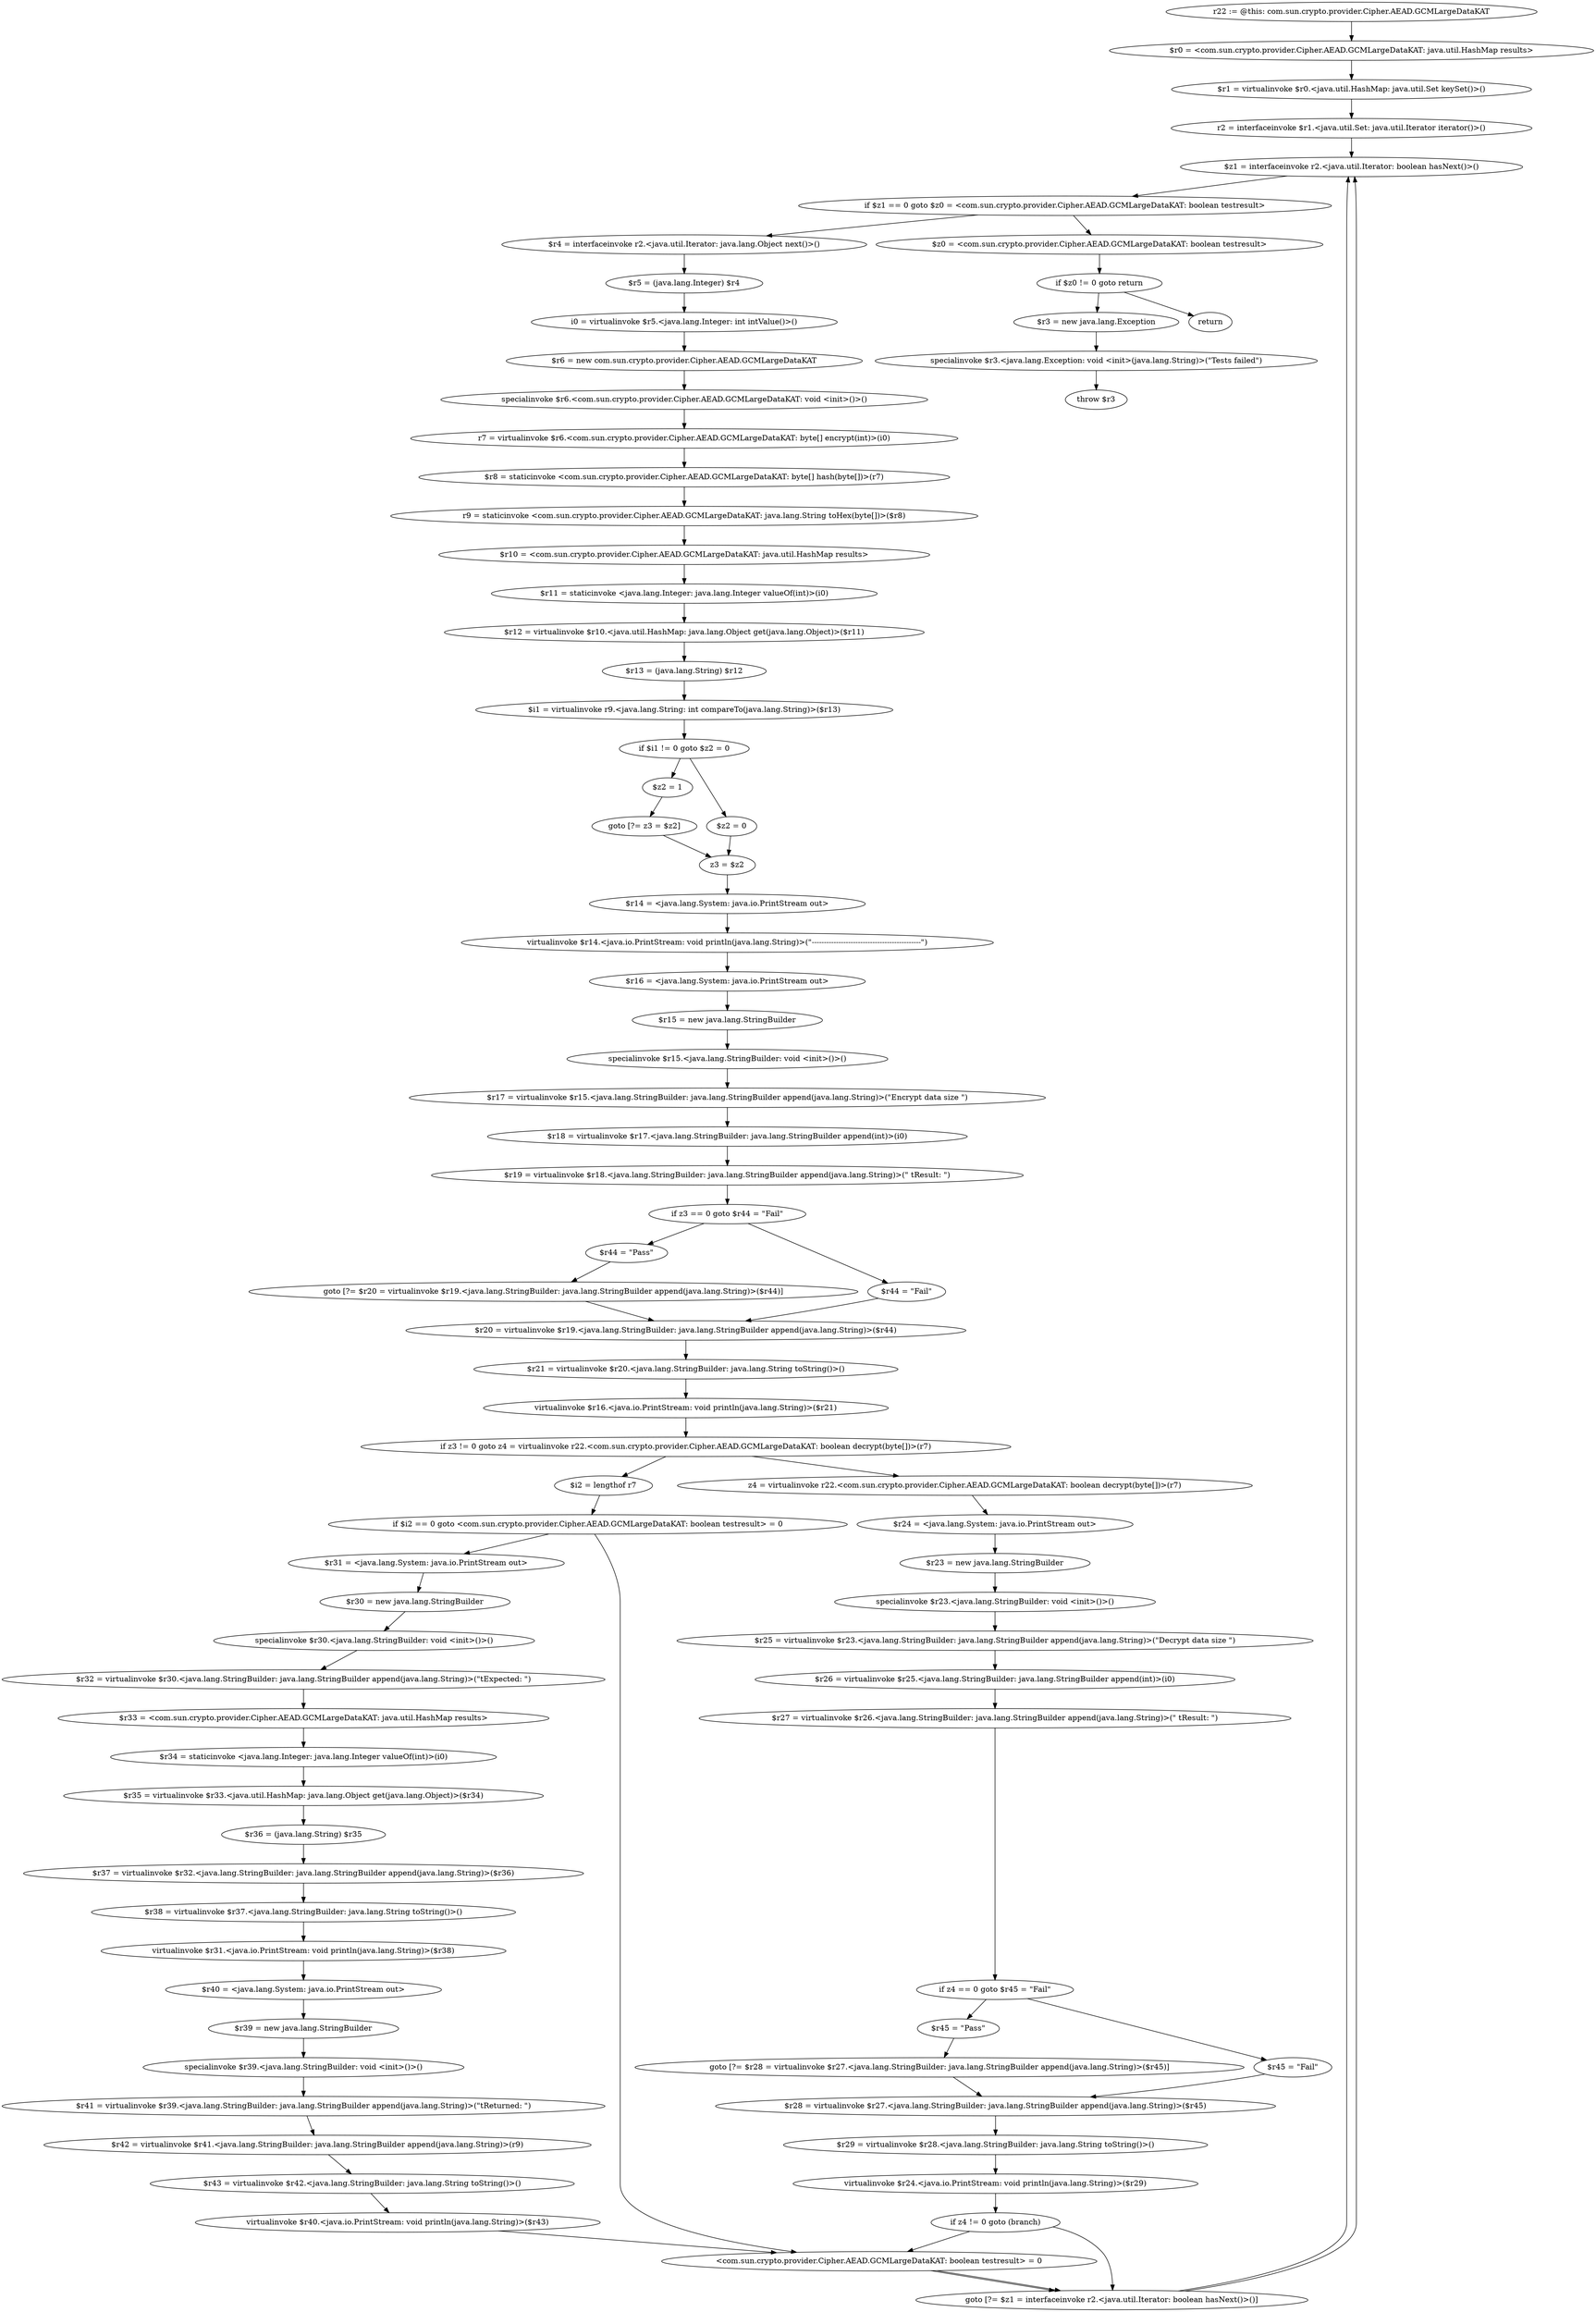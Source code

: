 digraph "unitGraph" {
    "r22 := @this: com.sun.crypto.provider.Cipher.AEAD.GCMLargeDataKAT"
    "$r0 = <com.sun.crypto.provider.Cipher.AEAD.GCMLargeDataKAT: java.util.HashMap results>"
    "$r1 = virtualinvoke $r0.<java.util.HashMap: java.util.Set keySet()>()"
    "r2 = interfaceinvoke $r1.<java.util.Set: java.util.Iterator iterator()>()"
    "$z1 = interfaceinvoke r2.<java.util.Iterator: boolean hasNext()>()"
    "if $z1 == 0 goto $z0 = <com.sun.crypto.provider.Cipher.AEAD.GCMLargeDataKAT: boolean testresult>"
    "$r4 = interfaceinvoke r2.<java.util.Iterator: java.lang.Object next()>()"
    "$r5 = (java.lang.Integer) $r4"
    "i0 = virtualinvoke $r5.<java.lang.Integer: int intValue()>()"
    "$r6 = new com.sun.crypto.provider.Cipher.AEAD.GCMLargeDataKAT"
    "specialinvoke $r6.<com.sun.crypto.provider.Cipher.AEAD.GCMLargeDataKAT: void <init>()>()"
    "r7 = virtualinvoke $r6.<com.sun.crypto.provider.Cipher.AEAD.GCMLargeDataKAT: byte[] encrypt(int)>(i0)"
    "$r8 = staticinvoke <com.sun.crypto.provider.Cipher.AEAD.GCMLargeDataKAT: byte[] hash(byte[])>(r7)"
    "r9 = staticinvoke <com.sun.crypto.provider.Cipher.AEAD.GCMLargeDataKAT: java.lang.String toHex(byte[])>($r8)"
    "$r10 = <com.sun.crypto.provider.Cipher.AEAD.GCMLargeDataKAT: java.util.HashMap results>"
    "$r11 = staticinvoke <java.lang.Integer: java.lang.Integer valueOf(int)>(i0)"
    "$r12 = virtualinvoke $r10.<java.util.HashMap: java.lang.Object get(java.lang.Object)>($r11)"
    "$r13 = (java.lang.String) $r12"
    "$i1 = virtualinvoke r9.<java.lang.String: int compareTo(java.lang.String)>($r13)"
    "if $i1 != 0 goto $z2 = 0"
    "$z2 = 1"
    "goto [?= z3 = $z2]"
    "$z2 = 0"
    "z3 = $z2"
    "$r14 = <java.lang.System: java.io.PrintStream out>"
    "virtualinvoke $r14.<java.io.PrintStream: void println(java.lang.String)>(\"---------------------------------------------\")"
    "$r16 = <java.lang.System: java.io.PrintStream out>"
    "$r15 = new java.lang.StringBuilder"
    "specialinvoke $r15.<java.lang.StringBuilder: void <init>()>()"
    "$r17 = virtualinvoke $r15.<java.lang.StringBuilder: java.lang.StringBuilder append(java.lang.String)>(\"Encrypt data size \")"
    "$r18 = virtualinvoke $r17.<java.lang.StringBuilder: java.lang.StringBuilder append(int)>(i0)"
    "$r19 = virtualinvoke $r18.<java.lang.StringBuilder: java.lang.StringBuilder append(java.lang.String)>(\" \tResult: \")"
    "if z3 == 0 goto $r44 = \"Fail\""
    "$r44 = \"Pass\""
    "goto [?= $r20 = virtualinvoke $r19.<java.lang.StringBuilder: java.lang.StringBuilder append(java.lang.String)>($r44)]"
    "$r44 = \"Fail\""
    "$r20 = virtualinvoke $r19.<java.lang.StringBuilder: java.lang.StringBuilder append(java.lang.String)>($r44)"
    "$r21 = virtualinvoke $r20.<java.lang.StringBuilder: java.lang.String toString()>()"
    "virtualinvoke $r16.<java.io.PrintStream: void println(java.lang.String)>($r21)"
    "if z3 != 0 goto z4 = virtualinvoke r22.<com.sun.crypto.provider.Cipher.AEAD.GCMLargeDataKAT: boolean decrypt(byte[])>(r7)"
    "$i2 = lengthof r7"
    "if $i2 == 0 goto <com.sun.crypto.provider.Cipher.AEAD.GCMLargeDataKAT: boolean testresult> = 0"
    "$r31 = <java.lang.System: java.io.PrintStream out>"
    "$r30 = new java.lang.StringBuilder"
    "specialinvoke $r30.<java.lang.StringBuilder: void <init>()>()"
    "$r32 = virtualinvoke $r30.<java.lang.StringBuilder: java.lang.StringBuilder append(java.lang.String)>(\"\tExpected: \")"
    "$r33 = <com.sun.crypto.provider.Cipher.AEAD.GCMLargeDataKAT: java.util.HashMap results>"
    "$r34 = staticinvoke <java.lang.Integer: java.lang.Integer valueOf(int)>(i0)"
    "$r35 = virtualinvoke $r33.<java.util.HashMap: java.lang.Object get(java.lang.Object)>($r34)"
    "$r36 = (java.lang.String) $r35"
    "$r37 = virtualinvoke $r32.<java.lang.StringBuilder: java.lang.StringBuilder append(java.lang.String)>($r36)"
    "$r38 = virtualinvoke $r37.<java.lang.StringBuilder: java.lang.String toString()>()"
    "virtualinvoke $r31.<java.io.PrintStream: void println(java.lang.String)>($r38)"
    "$r40 = <java.lang.System: java.io.PrintStream out>"
    "$r39 = new java.lang.StringBuilder"
    "specialinvoke $r39.<java.lang.StringBuilder: void <init>()>()"
    "$r41 = virtualinvoke $r39.<java.lang.StringBuilder: java.lang.StringBuilder append(java.lang.String)>(\"\tReturned: \")"
    "$r42 = virtualinvoke $r41.<java.lang.StringBuilder: java.lang.StringBuilder append(java.lang.String)>(r9)"
    "$r43 = virtualinvoke $r42.<java.lang.StringBuilder: java.lang.String toString()>()"
    "virtualinvoke $r40.<java.io.PrintStream: void println(java.lang.String)>($r43)"
    "<com.sun.crypto.provider.Cipher.AEAD.GCMLargeDataKAT: boolean testresult> = 0"
    "goto [?= $z1 = interfaceinvoke r2.<java.util.Iterator: boolean hasNext()>()]"
    "z4 = virtualinvoke r22.<com.sun.crypto.provider.Cipher.AEAD.GCMLargeDataKAT: boolean decrypt(byte[])>(r7)"
    "$r24 = <java.lang.System: java.io.PrintStream out>"
    "$r23 = new java.lang.StringBuilder"
    "specialinvoke $r23.<java.lang.StringBuilder: void <init>()>()"
    "$r25 = virtualinvoke $r23.<java.lang.StringBuilder: java.lang.StringBuilder append(java.lang.String)>(\"Decrypt data size \")"
    "$r26 = virtualinvoke $r25.<java.lang.StringBuilder: java.lang.StringBuilder append(int)>(i0)"
    "$r27 = virtualinvoke $r26.<java.lang.StringBuilder: java.lang.StringBuilder append(java.lang.String)>(\" \tResult: \")"
    "if z4 == 0 goto $r45 = \"Fail\""
    "$r45 = \"Pass\""
    "goto [?= $r28 = virtualinvoke $r27.<java.lang.StringBuilder: java.lang.StringBuilder append(java.lang.String)>($r45)]"
    "$r45 = \"Fail\""
    "$r28 = virtualinvoke $r27.<java.lang.StringBuilder: java.lang.StringBuilder append(java.lang.String)>($r45)"
    "$r29 = virtualinvoke $r28.<java.lang.StringBuilder: java.lang.String toString()>()"
    "virtualinvoke $r24.<java.io.PrintStream: void println(java.lang.String)>($r29)"
    "if z4 != 0 goto (branch)"
    "$z0 = <com.sun.crypto.provider.Cipher.AEAD.GCMLargeDataKAT: boolean testresult>"
    "if $z0 != 0 goto return"
    "$r3 = new java.lang.Exception"
    "specialinvoke $r3.<java.lang.Exception: void <init>(java.lang.String)>(\"Tests failed\")"
    "throw $r3"
    "return"
    "r22 := @this: com.sun.crypto.provider.Cipher.AEAD.GCMLargeDataKAT"->"$r0 = <com.sun.crypto.provider.Cipher.AEAD.GCMLargeDataKAT: java.util.HashMap results>";
    "$r0 = <com.sun.crypto.provider.Cipher.AEAD.GCMLargeDataKAT: java.util.HashMap results>"->"$r1 = virtualinvoke $r0.<java.util.HashMap: java.util.Set keySet()>()";
    "$r1 = virtualinvoke $r0.<java.util.HashMap: java.util.Set keySet()>()"->"r2 = interfaceinvoke $r1.<java.util.Set: java.util.Iterator iterator()>()";
    "r2 = interfaceinvoke $r1.<java.util.Set: java.util.Iterator iterator()>()"->"$z1 = interfaceinvoke r2.<java.util.Iterator: boolean hasNext()>()";
    "$z1 = interfaceinvoke r2.<java.util.Iterator: boolean hasNext()>()"->"if $z1 == 0 goto $z0 = <com.sun.crypto.provider.Cipher.AEAD.GCMLargeDataKAT: boolean testresult>";
    "if $z1 == 0 goto $z0 = <com.sun.crypto.provider.Cipher.AEAD.GCMLargeDataKAT: boolean testresult>"->"$r4 = interfaceinvoke r2.<java.util.Iterator: java.lang.Object next()>()";
    "if $z1 == 0 goto $z0 = <com.sun.crypto.provider.Cipher.AEAD.GCMLargeDataKAT: boolean testresult>"->"$z0 = <com.sun.crypto.provider.Cipher.AEAD.GCMLargeDataKAT: boolean testresult>";
    "$r4 = interfaceinvoke r2.<java.util.Iterator: java.lang.Object next()>()"->"$r5 = (java.lang.Integer) $r4";
    "$r5 = (java.lang.Integer) $r4"->"i0 = virtualinvoke $r5.<java.lang.Integer: int intValue()>()";
    "i0 = virtualinvoke $r5.<java.lang.Integer: int intValue()>()"->"$r6 = new com.sun.crypto.provider.Cipher.AEAD.GCMLargeDataKAT";
    "$r6 = new com.sun.crypto.provider.Cipher.AEAD.GCMLargeDataKAT"->"specialinvoke $r6.<com.sun.crypto.provider.Cipher.AEAD.GCMLargeDataKAT: void <init>()>()";
    "specialinvoke $r6.<com.sun.crypto.provider.Cipher.AEAD.GCMLargeDataKAT: void <init>()>()"->"r7 = virtualinvoke $r6.<com.sun.crypto.provider.Cipher.AEAD.GCMLargeDataKAT: byte[] encrypt(int)>(i0)";
    "r7 = virtualinvoke $r6.<com.sun.crypto.provider.Cipher.AEAD.GCMLargeDataKAT: byte[] encrypt(int)>(i0)"->"$r8 = staticinvoke <com.sun.crypto.provider.Cipher.AEAD.GCMLargeDataKAT: byte[] hash(byte[])>(r7)";
    "$r8 = staticinvoke <com.sun.crypto.provider.Cipher.AEAD.GCMLargeDataKAT: byte[] hash(byte[])>(r7)"->"r9 = staticinvoke <com.sun.crypto.provider.Cipher.AEAD.GCMLargeDataKAT: java.lang.String toHex(byte[])>($r8)";
    "r9 = staticinvoke <com.sun.crypto.provider.Cipher.AEAD.GCMLargeDataKAT: java.lang.String toHex(byte[])>($r8)"->"$r10 = <com.sun.crypto.provider.Cipher.AEAD.GCMLargeDataKAT: java.util.HashMap results>";
    "$r10 = <com.sun.crypto.provider.Cipher.AEAD.GCMLargeDataKAT: java.util.HashMap results>"->"$r11 = staticinvoke <java.lang.Integer: java.lang.Integer valueOf(int)>(i0)";
    "$r11 = staticinvoke <java.lang.Integer: java.lang.Integer valueOf(int)>(i0)"->"$r12 = virtualinvoke $r10.<java.util.HashMap: java.lang.Object get(java.lang.Object)>($r11)";
    "$r12 = virtualinvoke $r10.<java.util.HashMap: java.lang.Object get(java.lang.Object)>($r11)"->"$r13 = (java.lang.String) $r12";
    "$r13 = (java.lang.String) $r12"->"$i1 = virtualinvoke r9.<java.lang.String: int compareTo(java.lang.String)>($r13)";
    "$i1 = virtualinvoke r9.<java.lang.String: int compareTo(java.lang.String)>($r13)"->"if $i1 != 0 goto $z2 = 0";
    "if $i1 != 0 goto $z2 = 0"->"$z2 = 1";
    "if $i1 != 0 goto $z2 = 0"->"$z2 = 0";
    "$z2 = 1"->"goto [?= z3 = $z2]";
    "goto [?= z3 = $z2]"->"z3 = $z2";
    "$z2 = 0"->"z3 = $z2";
    "z3 = $z2"->"$r14 = <java.lang.System: java.io.PrintStream out>";
    "$r14 = <java.lang.System: java.io.PrintStream out>"->"virtualinvoke $r14.<java.io.PrintStream: void println(java.lang.String)>(\"---------------------------------------------\")";
    "virtualinvoke $r14.<java.io.PrintStream: void println(java.lang.String)>(\"---------------------------------------------\")"->"$r16 = <java.lang.System: java.io.PrintStream out>";
    "$r16 = <java.lang.System: java.io.PrintStream out>"->"$r15 = new java.lang.StringBuilder";
    "$r15 = new java.lang.StringBuilder"->"specialinvoke $r15.<java.lang.StringBuilder: void <init>()>()";
    "specialinvoke $r15.<java.lang.StringBuilder: void <init>()>()"->"$r17 = virtualinvoke $r15.<java.lang.StringBuilder: java.lang.StringBuilder append(java.lang.String)>(\"Encrypt data size \")";
    "$r17 = virtualinvoke $r15.<java.lang.StringBuilder: java.lang.StringBuilder append(java.lang.String)>(\"Encrypt data size \")"->"$r18 = virtualinvoke $r17.<java.lang.StringBuilder: java.lang.StringBuilder append(int)>(i0)";
    "$r18 = virtualinvoke $r17.<java.lang.StringBuilder: java.lang.StringBuilder append(int)>(i0)"->"$r19 = virtualinvoke $r18.<java.lang.StringBuilder: java.lang.StringBuilder append(java.lang.String)>(\" \tResult: \")";
    "$r19 = virtualinvoke $r18.<java.lang.StringBuilder: java.lang.StringBuilder append(java.lang.String)>(\" \tResult: \")"->"if z3 == 0 goto $r44 = \"Fail\"";
    "if z3 == 0 goto $r44 = \"Fail\""->"$r44 = \"Pass\"";
    "if z3 == 0 goto $r44 = \"Fail\""->"$r44 = \"Fail\"";
    "$r44 = \"Pass\""->"goto [?= $r20 = virtualinvoke $r19.<java.lang.StringBuilder: java.lang.StringBuilder append(java.lang.String)>($r44)]";
    "goto [?= $r20 = virtualinvoke $r19.<java.lang.StringBuilder: java.lang.StringBuilder append(java.lang.String)>($r44)]"->"$r20 = virtualinvoke $r19.<java.lang.StringBuilder: java.lang.StringBuilder append(java.lang.String)>($r44)";
    "$r44 = \"Fail\""->"$r20 = virtualinvoke $r19.<java.lang.StringBuilder: java.lang.StringBuilder append(java.lang.String)>($r44)";
    "$r20 = virtualinvoke $r19.<java.lang.StringBuilder: java.lang.StringBuilder append(java.lang.String)>($r44)"->"$r21 = virtualinvoke $r20.<java.lang.StringBuilder: java.lang.String toString()>()";
    "$r21 = virtualinvoke $r20.<java.lang.StringBuilder: java.lang.String toString()>()"->"virtualinvoke $r16.<java.io.PrintStream: void println(java.lang.String)>($r21)";
    "virtualinvoke $r16.<java.io.PrintStream: void println(java.lang.String)>($r21)"->"if z3 != 0 goto z4 = virtualinvoke r22.<com.sun.crypto.provider.Cipher.AEAD.GCMLargeDataKAT: boolean decrypt(byte[])>(r7)";
    "if z3 != 0 goto z4 = virtualinvoke r22.<com.sun.crypto.provider.Cipher.AEAD.GCMLargeDataKAT: boolean decrypt(byte[])>(r7)"->"$i2 = lengthof r7";
    "if z3 != 0 goto z4 = virtualinvoke r22.<com.sun.crypto.provider.Cipher.AEAD.GCMLargeDataKAT: boolean decrypt(byte[])>(r7)"->"z4 = virtualinvoke r22.<com.sun.crypto.provider.Cipher.AEAD.GCMLargeDataKAT: boolean decrypt(byte[])>(r7)";
    "$i2 = lengthof r7"->"if $i2 == 0 goto <com.sun.crypto.provider.Cipher.AEAD.GCMLargeDataKAT: boolean testresult> = 0";
    "if $i2 == 0 goto <com.sun.crypto.provider.Cipher.AEAD.GCMLargeDataKAT: boolean testresult> = 0"->"$r31 = <java.lang.System: java.io.PrintStream out>";
    "if $i2 == 0 goto <com.sun.crypto.provider.Cipher.AEAD.GCMLargeDataKAT: boolean testresult> = 0"->"<com.sun.crypto.provider.Cipher.AEAD.GCMLargeDataKAT: boolean testresult> = 0";
    "$r31 = <java.lang.System: java.io.PrintStream out>"->"$r30 = new java.lang.StringBuilder";
    "$r30 = new java.lang.StringBuilder"->"specialinvoke $r30.<java.lang.StringBuilder: void <init>()>()";
    "specialinvoke $r30.<java.lang.StringBuilder: void <init>()>()"->"$r32 = virtualinvoke $r30.<java.lang.StringBuilder: java.lang.StringBuilder append(java.lang.String)>(\"\tExpected: \")";
    "$r32 = virtualinvoke $r30.<java.lang.StringBuilder: java.lang.StringBuilder append(java.lang.String)>(\"\tExpected: \")"->"$r33 = <com.sun.crypto.provider.Cipher.AEAD.GCMLargeDataKAT: java.util.HashMap results>";
    "$r33 = <com.sun.crypto.provider.Cipher.AEAD.GCMLargeDataKAT: java.util.HashMap results>"->"$r34 = staticinvoke <java.lang.Integer: java.lang.Integer valueOf(int)>(i0)";
    "$r34 = staticinvoke <java.lang.Integer: java.lang.Integer valueOf(int)>(i0)"->"$r35 = virtualinvoke $r33.<java.util.HashMap: java.lang.Object get(java.lang.Object)>($r34)";
    "$r35 = virtualinvoke $r33.<java.util.HashMap: java.lang.Object get(java.lang.Object)>($r34)"->"$r36 = (java.lang.String) $r35";
    "$r36 = (java.lang.String) $r35"->"$r37 = virtualinvoke $r32.<java.lang.StringBuilder: java.lang.StringBuilder append(java.lang.String)>($r36)";
    "$r37 = virtualinvoke $r32.<java.lang.StringBuilder: java.lang.StringBuilder append(java.lang.String)>($r36)"->"$r38 = virtualinvoke $r37.<java.lang.StringBuilder: java.lang.String toString()>()";
    "$r38 = virtualinvoke $r37.<java.lang.StringBuilder: java.lang.String toString()>()"->"virtualinvoke $r31.<java.io.PrintStream: void println(java.lang.String)>($r38)";
    "virtualinvoke $r31.<java.io.PrintStream: void println(java.lang.String)>($r38)"->"$r40 = <java.lang.System: java.io.PrintStream out>";
    "$r40 = <java.lang.System: java.io.PrintStream out>"->"$r39 = new java.lang.StringBuilder";
    "$r39 = new java.lang.StringBuilder"->"specialinvoke $r39.<java.lang.StringBuilder: void <init>()>()";
    "specialinvoke $r39.<java.lang.StringBuilder: void <init>()>()"->"$r41 = virtualinvoke $r39.<java.lang.StringBuilder: java.lang.StringBuilder append(java.lang.String)>(\"\tReturned: \")";
    "$r41 = virtualinvoke $r39.<java.lang.StringBuilder: java.lang.StringBuilder append(java.lang.String)>(\"\tReturned: \")"->"$r42 = virtualinvoke $r41.<java.lang.StringBuilder: java.lang.StringBuilder append(java.lang.String)>(r9)";
    "$r42 = virtualinvoke $r41.<java.lang.StringBuilder: java.lang.StringBuilder append(java.lang.String)>(r9)"->"$r43 = virtualinvoke $r42.<java.lang.StringBuilder: java.lang.String toString()>()";
    "$r43 = virtualinvoke $r42.<java.lang.StringBuilder: java.lang.String toString()>()"->"virtualinvoke $r40.<java.io.PrintStream: void println(java.lang.String)>($r43)";
    "virtualinvoke $r40.<java.io.PrintStream: void println(java.lang.String)>($r43)"->"<com.sun.crypto.provider.Cipher.AEAD.GCMLargeDataKAT: boolean testresult> = 0";
    "<com.sun.crypto.provider.Cipher.AEAD.GCMLargeDataKAT: boolean testresult> = 0"->"goto [?= $z1 = interfaceinvoke r2.<java.util.Iterator: boolean hasNext()>()]";
    "goto [?= $z1 = interfaceinvoke r2.<java.util.Iterator: boolean hasNext()>()]"->"$z1 = interfaceinvoke r2.<java.util.Iterator: boolean hasNext()>()";
    "z4 = virtualinvoke r22.<com.sun.crypto.provider.Cipher.AEAD.GCMLargeDataKAT: boolean decrypt(byte[])>(r7)"->"$r24 = <java.lang.System: java.io.PrintStream out>";
    "$r24 = <java.lang.System: java.io.PrintStream out>"->"$r23 = new java.lang.StringBuilder";
    "$r23 = new java.lang.StringBuilder"->"specialinvoke $r23.<java.lang.StringBuilder: void <init>()>()";
    "specialinvoke $r23.<java.lang.StringBuilder: void <init>()>()"->"$r25 = virtualinvoke $r23.<java.lang.StringBuilder: java.lang.StringBuilder append(java.lang.String)>(\"Decrypt data size \")";
    "$r25 = virtualinvoke $r23.<java.lang.StringBuilder: java.lang.StringBuilder append(java.lang.String)>(\"Decrypt data size \")"->"$r26 = virtualinvoke $r25.<java.lang.StringBuilder: java.lang.StringBuilder append(int)>(i0)";
    "$r26 = virtualinvoke $r25.<java.lang.StringBuilder: java.lang.StringBuilder append(int)>(i0)"->"$r27 = virtualinvoke $r26.<java.lang.StringBuilder: java.lang.StringBuilder append(java.lang.String)>(\" \tResult: \")";
    "$r27 = virtualinvoke $r26.<java.lang.StringBuilder: java.lang.StringBuilder append(java.lang.String)>(\" \tResult: \")"->"if z4 == 0 goto $r45 = \"Fail\"";
    "if z4 == 0 goto $r45 = \"Fail\""->"$r45 = \"Pass\"";
    "if z4 == 0 goto $r45 = \"Fail\""->"$r45 = \"Fail\"";
    "$r45 = \"Pass\""->"goto [?= $r28 = virtualinvoke $r27.<java.lang.StringBuilder: java.lang.StringBuilder append(java.lang.String)>($r45)]";
    "goto [?= $r28 = virtualinvoke $r27.<java.lang.StringBuilder: java.lang.StringBuilder append(java.lang.String)>($r45)]"->"$r28 = virtualinvoke $r27.<java.lang.StringBuilder: java.lang.StringBuilder append(java.lang.String)>($r45)";
    "$r45 = \"Fail\""->"$r28 = virtualinvoke $r27.<java.lang.StringBuilder: java.lang.StringBuilder append(java.lang.String)>($r45)";
    "$r28 = virtualinvoke $r27.<java.lang.StringBuilder: java.lang.StringBuilder append(java.lang.String)>($r45)"->"$r29 = virtualinvoke $r28.<java.lang.StringBuilder: java.lang.String toString()>()";
    "$r29 = virtualinvoke $r28.<java.lang.StringBuilder: java.lang.String toString()>()"->"virtualinvoke $r24.<java.io.PrintStream: void println(java.lang.String)>($r29)";
    "virtualinvoke $r24.<java.io.PrintStream: void println(java.lang.String)>($r29)"->"if z4 != 0 goto (branch)";
    "if z4 != 0 goto (branch)"->"<com.sun.crypto.provider.Cipher.AEAD.GCMLargeDataKAT: boolean testresult> = 0";
    "if z4 != 0 goto (branch)"->"goto [?= $z1 = interfaceinvoke r2.<java.util.Iterator: boolean hasNext()>()]";
    "<com.sun.crypto.provider.Cipher.AEAD.GCMLargeDataKAT: boolean testresult> = 0"->"goto [?= $z1 = interfaceinvoke r2.<java.util.Iterator: boolean hasNext()>()]";
    "goto [?= $z1 = interfaceinvoke r2.<java.util.Iterator: boolean hasNext()>()]"->"$z1 = interfaceinvoke r2.<java.util.Iterator: boolean hasNext()>()";
    "$z0 = <com.sun.crypto.provider.Cipher.AEAD.GCMLargeDataKAT: boolean testresult>"->"if $z0 != 0 goto return";
    "if $z0 != 0 goto return"->"$r3 = new java.lang.Exception";
    "if $z0 != 0 goto return"->"return";
    "$r3 = new java.lang.Exception"->"specialinvoke $r3.<java.lang.Exception: void <init>(java.lang.String)>(\"Tests failed\")";
    "specialinvoke $r3.<java.lang.Exception: void <init>(java.lang.String)>(\"Tests failed\")"->"throw $r3";
}
